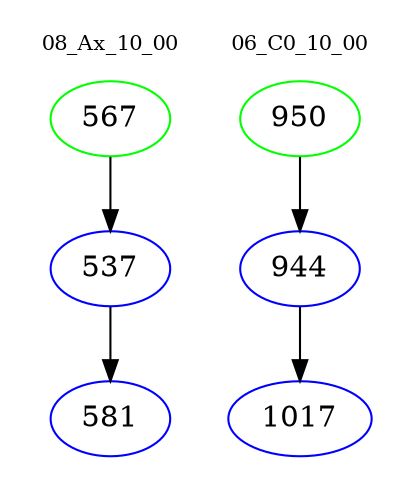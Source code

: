 digraph{
subgraph cluster_0 {
color = white
label = "08_Ax_10_00";
fontsize=10;
T0_567 [label="567", color="green"]
T0_567 -> T0_537 [color="black"]
T0_537 [label="537", color="blue"]
T0_537 -> T0_581 [color="black"]
T0_581 [label="581", color="blue"]
}
subgraph cluster_1 {
color = white
label = "06_C0_10_00";
fontsize=10;
T1_950 [label="950", color="green"]
T1_950 -> T1_944 [color="black"]
T1_944 [label="944", color="blue"]
T1_944 -> T1_1017 [color="black"]
T1_1017 [label="1017", color="blue"]
}
}
